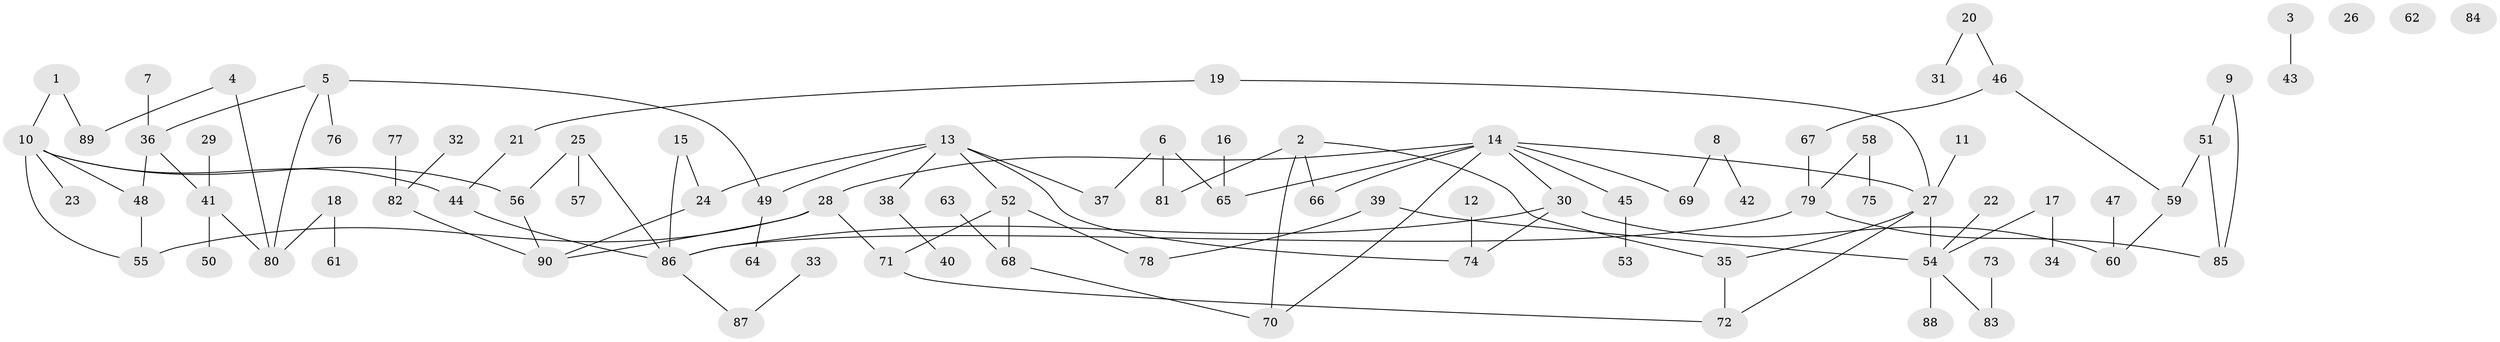 // Generated by graph-tools (version 1.1) at 2025/13/03/09/25 04:13:02]
// undirected, 90 vertices, 107 edges
graph export_dot {
graph [start="1"]
  node [color=gray90,style=filled];
  1;
  2;
  3;
  4;
  5;
  6;
  7;
  8;
  9;
  10;
  11;
  12;
  13;
  14;
  15;
  16;
  17;
  18;
  19;
  20;
  21;
  22;
  23;
  24;
  25;
  26;
  27;
  28;
  29;
  30;
  31;
  32;
  33;
  34;
  35;
  36;
  37;
  38;
  39;
  40;
  41;
  42;
  43;
  44;
  45;
  46;
  47;
  48;
  49;
  50;
  51;
  52;
  53;
  54;
  55;
  56;
  57;
  58;
  59;
  60;
  61;
  62;
  63;
  64;
  65;
  66;
  67;
  68;
  69;
  70;
  71;
  72;
  73;
  74;
  75;
  76;
  77;
  78;
  79;
  80;
  81;
  82;
  83;
  84;
  85;
  86;
  87;
  88;
  89;
  90;
  1 -- 10;
  1 -- 89;
  2 -- 35;
  2 -- 66;
  2 -- 70;
  2 -- 81;
  3 -- 43;
  4 -- 80;
  4 -- 89;
  5 -- 36;
  5 -- 49;
  5 -- 76;
  5 -- 80;
  6 -- 37;
  6 -- 65;
  6 -- 81;
  7 -- 36;
  8 -- 42;
  8 -- 69;
  9 -- 51;
  9 -- 85;
  10 -- 23;
  10 -- 44;
  10 -- 48;
  10 -- 55;
  10 -- 56;
  11 -- 27;
  12 -- 74;
  13 -- 24;
  13 -- 37;
  13 -- 38;
  13 -- 49;
  13 -- 52;
  13 -- 74;
  14 -- 27;
  14 -- 28;
  14 -- 30;
  14 -- 45;
  14 -- 65;
  14 -- 66;
  14 -- 69;
  14 -- 70;
  15 -- 24;
  15 -- 86;
  16 -- 65;
  17 -- 34;
  17 -- 54;
  18 -- 61;
  18 -- 80;
  19 -- 21;
  19 -- 27;
  20 -- 31;
  20 -- 46;
  21 -- 44;
  22 -- 54;
  24 -- 90;
  25 -- 56;
  25 -- 57;
  25 -- 86;
  27 -- 35;
  27 -- 54;
  27 -- 72;
  28 -- 55;
  28 -- 71;
  28 -- 90;
  29 -- 41;
  30 -- 60;
  30 -- 74;
  30 -- 86;
  32 -- 82;
  33 -- 87;
  35 -- 72;
  36 -- 41;
  36 -- 48;
  38 -- 40;
  39 -- 54;
  39 -- 78;
  41 -- 50;
  41 -- 80;
  44 -- 86;
  45 -- 53;
  46 -- 59;
  46 -- 67;
  47 -- 60;
  48 -- 55;
  49 -- 64;
  51 -- 59;
  51 -- 85;
  52 -- 68;
  52 -- 71;
  52 -- 78;
  54 -- 83;
  54 -- 88;
  56 -- 90;
  58 -- 75;
  58 -- 79;
  59 -- 60;
  63 -- 68;
  67 -- 79;
  68 -- 70;
  71 -- 72;
  73 -- 83;
  77 -- 82;
  79 -- 85;
  79 -- 86;
  82 -- 90;
  86 -- 87;
}
